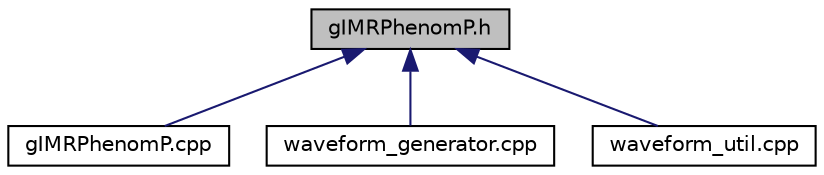 digraph "gIMRPhenomP.h"
{
  edge [fontname="Helvetica",fontsize="10",labelfontname="Helvetica",labelfontsize="10"];
  node [fontname="Helvetica",fontsize="10",shape=record];
  Node14 [label="gIMRPhenomP.h",height=0.2,width=0.4,color="black", fillcolor="grey75", style="filled", fontcolor="black"];
  Node14 -> Node15 [dir="back",color="midnightblue",fontsize="10",style="solid",fontname="Helvetica"];
  Node15 [label="gIMRPhenomP.cpp",height=0.2,width=0.4,color="black", fillcolor="white", style="filled",URL="$d9/dc4/gIMRPhenomP_8cpp.html"];
  Node14 -> Node16 [dir="back",color="midnightblue",fontsize="10",style="solid",fontname="Helvetica"];
  Node16 [label="waveform_generator.cpp",height=0.2,width=0.4,color="black", fillcolor="white", style="filled",URL="$dc/dd2/waveform__generator_8cpp.html"];
  Node14 -> Node17 [dir="back",color="midnightblue",fontsize="10",style="solid",fontname="Helvetica"];
  Node17 [label="waveform_util.cpp",height=0.2,width=0.4,color="black", fillcolor="white", style="filled",URL="$d1/d3f/waveform__util_8cpp.html"];
}
